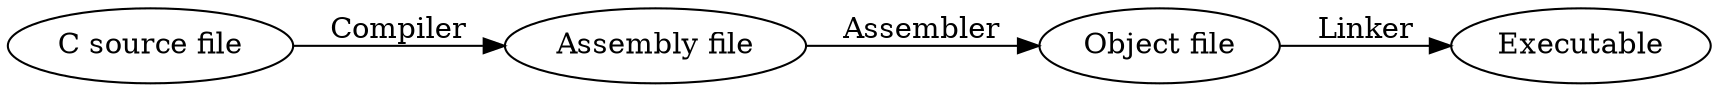 digraph tc {
    rankdir="LR";
    "C source file" -> "Assembly file" [label="Compiler"];
    "Assembly file" -> "Object file" [label="Assembler"];
    "Object file" -> "Executable" [label="Linker"];
}

